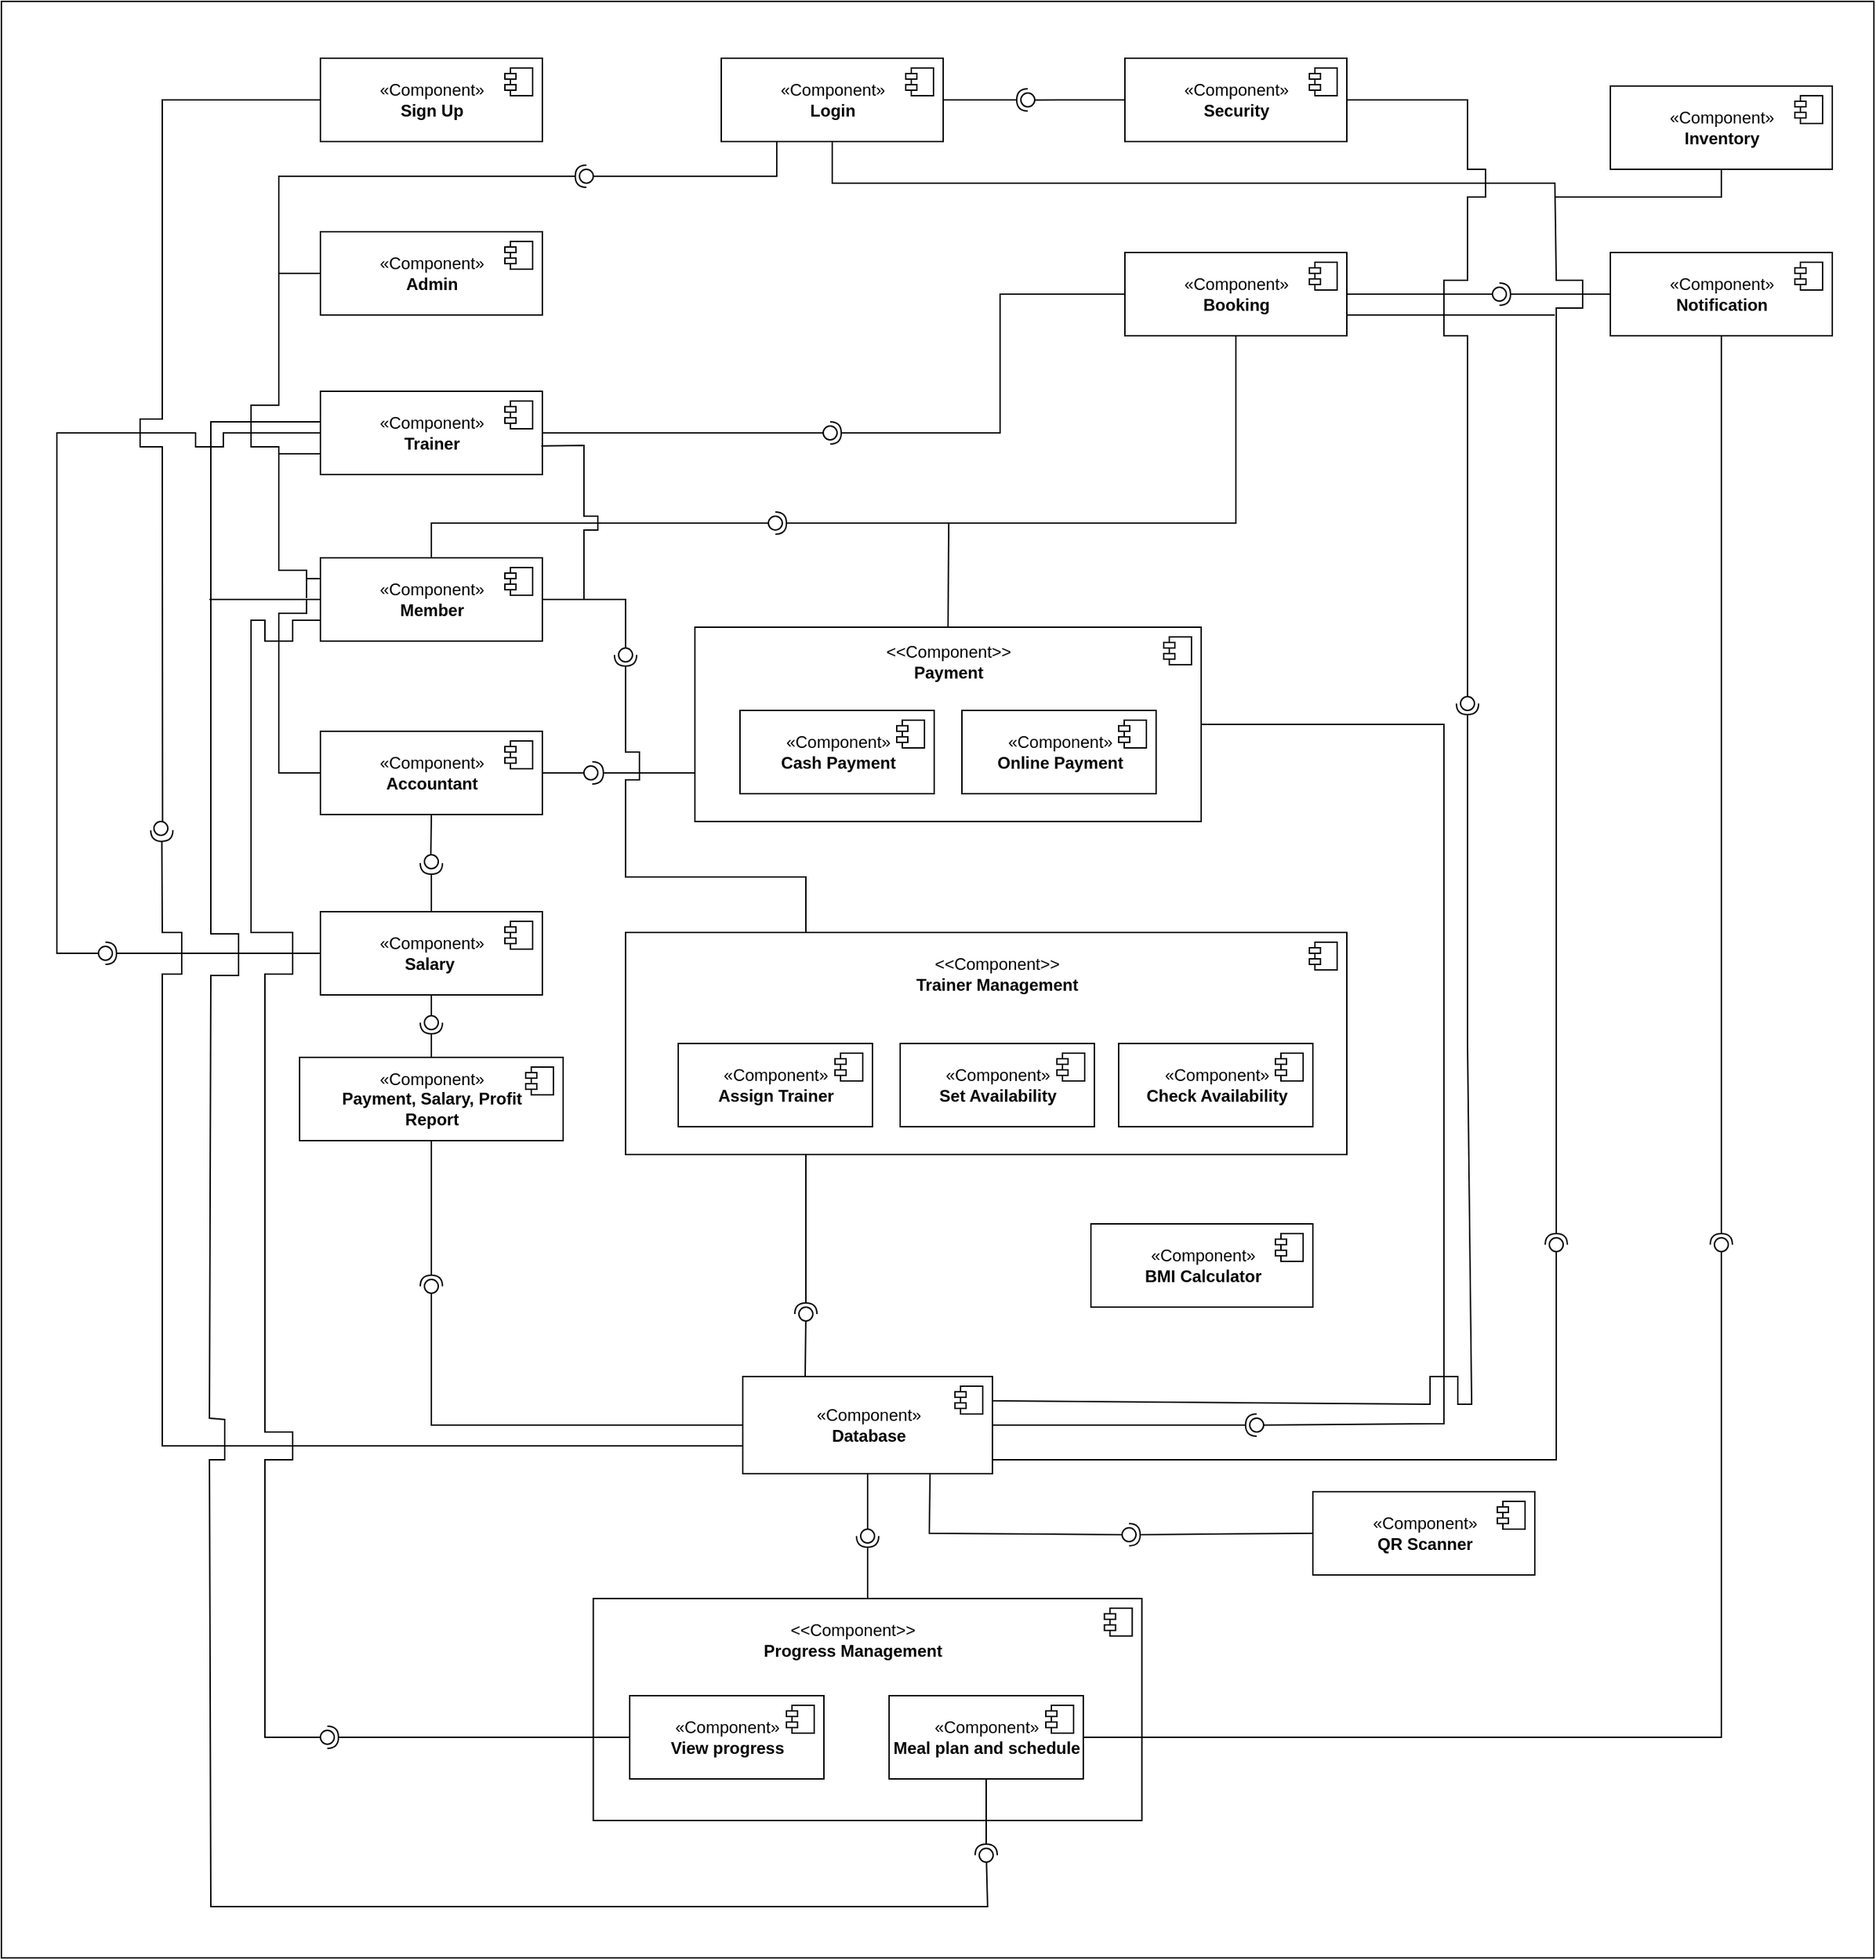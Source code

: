 <mxfile version="14.9.1" type="device"><diagram id="GRLsyMhac1MM3BVmUdgl" name="Page-5"><mxGraphModel dx="4066" dy="2424" grid="1" gridSize="10" guides="1" tooltips="1" connect="1" arrows="1" fold="1" page="1" pageScale="1" pageWidth="1100" pageHeight="850" background="#FFFFFF" math="0" shadow="0"><root><mxCell id="KUz-beREl1Uih2vsmtpz-0"/><mxCell id="KUz-beREl1Uih2vsmtpz-1" parent="KUz-beREl1Uih2vsmtpz-0"/><mxCell id="KUz-beREl1Uih2vsmtpz-2" value="«Component»&lt;br&gt;&lt;b&gt;Sign Up&lt;/b&gt;" style="html=1;dropTarget=0;" parent="KUz-beREl1Uih2vsmtpz-1" vertex="1"><mxGeometry x="-640" y="40" width="160" height="60" as="geometry"/></mxCell><mxCell id="KUz-beREl1Uih2vsmtpz-3" value="" style="shape=module;jettyWidth=8;jettyHeight=4;" parent="KUz-beREl1Uih2vsmtpz-2" vertex="1"><mxGeometry x="1" width="20" height="20" relative="1" as="geometry"><mxPoint x="-27" y="7" as="offset"/></mxGeometry></mxCell><mxCell id="KUz-beREl1Uih2vsmtpz-4" value="«Component»&lt;br&gt;&lt;b&gt;Login&lt;/b&gt;" style="html=1;dropTarget=0;" parent="KUz-beREl1Uih2vsmtpz-1" vertex="1"><mxGeometry x="-351" y="40" width="160" height="60" as="geometry"/></mxCell><mxCell id="KUz-beREl1Uih2vsmtpz-5" value="" style="shape=module;jettyWidth=8;jettyHeight=4;" parent="KUz-beREl1Uih2vsmtpz-4" vertex="1"><mxGeometry x="1" width="20" height="20" relative="1" as="geometry"><mxPoint x="-27" y="7" as="offset"/></mxGeometry></mxCell><mxCell id="KUz-beREl1Uih2vsmtpz-6" value="«Component»&lt;br&gt;&lt;b&gt;Admin&lt;/b&gt;" style="html=1;dropTarget=0;" parent="KUz-beREl1Uih2vsmtpz-1" vertex="1"><mxGeometry x="-640" y="165" width="160" height="60" as="geometry"/></mxCell><mxCell id="KUz-beREl1Uih2vsmtpz-7" value="" style="shape=module;jettyWidth=8;jettyHeight=4;" parent="KUz-beREl1Uih2vsmtpz-6" vertex="1"><mxGeometry x="1" width="20" height="20" relative="1" as="geometry"><mxPoint x="-27" y="7" as="offset"/></mxGeometry></mxCell><mxCell id="KUz-beREl1Uih2vsmtpz-8" value="«Component»&lt;br&gt;&lt;b&gt;Trainer&lt;/b&gt;" style="html=1;dropTarget=0;" parent="KUz-beREl1Uih2vsmtpz-1" vertex="1"><mxGeometry x="-640" y="280" width="160" height="60" as="geometry"/></mxCell><mxCell id="KUz-beREl1Uih2vsmtpz-9" value="" style="shape=module;jettyWidth=8;jettyHeight=4;" parent="KUz-beREl1Uih2vsmtpz-8" vertex="1"><mxGeometry x="1" width="20" height="20" relative="1" as="geometry"><mxPoint x="-27" y="7" as="offset"/></mxGeometry></mxCell><mxCell id="KUz-beREl1Uih2vsmtpz-10" value="«Component»&lt;br&gt;&lt;b&gt;Member&lt;/b&gt;" style="html=1;dropTarget=0;" parent="KUz-beREl1Uih2vsmtpz-1" vertex="1"><mxGeometry x="-640" y="400" width="160" height="60" as="geometry"/></mxCell><mxCell id="KUz-beREl1Uih2vsmtpz-11" value="" style="shape=module;jettyWidth=8;jettyHeight=4;" parent="KUz-beREl1Uih2vsmtpz-10" vertex="1"><mxGeometry x="1" width="20" height="20" relative="1" as="geometry"><mxPoint x="-27" y="7" as="offset"/></mxGeometry></mxCell><mxCell id="KUz-beREl1Uih2vsmtpz-12" value="«Component»&lt;br&gt;&lt;b&gt;Accountant&lt;/b&gt;" style="html=1;dropTarget=0;" parent="KUz-beREl1Uih2vsmtpz-1" vertex="1"><mxGeometry x="-640" y="525" width="160" height="60" as="geometry"/></mxCell><mxCell id="KUz-beREl1Uih2vsmtpz-13" value="" style="shape=module;jettyWidth=8;jettyHeight=4;" parent="KUz-beREl1Uih2vsmtpz-12" vertex="1"><mxGeometry x="1" width="20" height="20" relative="1" as="geometry"><mxPoint x="-27" y="7" as="offset"/></mxGeometry></mxCell><mxCell id="KUz-beREl1Uih2vsmtpz-14" value="«Component»&lt;br&gt;&lt;b&gt;Database&lt;/b&gt;" style="html=1;dropTarget=0;" parent="KUz-beREl1Uih2vsmtpz-1" vertex="1"><mxGeometry x="-335.5" y="990" width="180" height="70" as="geometry"/></mxCell><mxCell id="KUz-beREl1Uih2vsmtpz-15" value="" style="shape=module;jettyWidth=8;jettyHeight=4;" parent="KUz-beREl1Uih2vsmtpz-14" vertex="1"><mxGeometry x="1" width="20" height="20" relative="1" as="geometry"><mxPoint x="-27" y="7" as="offset"/></mxGeometry></mxCell><mxCell id="KUz-beREl1Uih2vsmtpz-16" value="" style="html=1;dropTarget=0;" parent="KUz-beREl1Uih2vsmtpz-1" vertex="1"><mxGeometry x="-370" y="450" width="365" height="140" as="geometry"/></mxCell><mxCell id="KUz-beREl1Uih2vsmtpz-17" value="" style="shape=module;jettyWidth=8;jettyHeight=4;" parent="KUz-beREl1Uih2vsmtpz-16" vertex="1"><mxGeometry x="1" width="20" height="20" relative="1" as="geometry"><mxPoint x="-27" y="7" as="offset"/></mxGeometry></mxCell><mxCell id="KUz-beREl1Uih2vsmtpz-19" value="«Component»&lt;br&gt;&lt;b&gt;Online Payment&lt;/b&gt;" style="html=1;dropTarget=0;" parent="KUz-beREl1Uih2vsmtpz-1" vertex="1"><mxGeometry x="-177.5" y="510" width="140" height="60" as="geometry"/></mxCell><mxCell id="KUz-beREl1Uih2vsmtpz-20" value="" style="shape=module;jettyWidth=8;jettyHeight=4;" parent="KUz-beREl1Uih2vsmtpz-19" vertex="1"><mxGeometry x="1" width="20" height="20" relative="1" as="geometry"><mxPoint x="-27" y="7" as="offset"/></mxGeometry></mxCell><mxCell id="KUz-beREl1Uih2vsmtpz-21" value="«Component»&lt;br&gt;&lt;b&gt;Cash Payment&lt;/b&gt;" style="html=1;dropTarget=0;" parent="KUz-beREl1Uih2vsmtpz-1" vertex="1"><mxGeometry x="-337.5" y="510" width="140" height="60" as="geometry"/></mxCell><mxCell id="KUz-beREl1Uih2vsmtpz-22" value="" style="shape=module;jettyWidth=8;jettyHeight=4;" parent="KUz-beREl1Uih2vsmtpz-21" vertex="1"><mxGeometry x="1" width="20" height="20" relative="1" as="geometry"><mxPoint x="-27" y="7" as="offset"/></mxGeometry></mxCell><mxCell id="KUz-beREl1Uih2vsmtpz-23" value="&amp;lt;&amp;lt;Component&amp;gt;&amp;gt;&lt;br&gt;&lt;b&gt;Payment&lt;/b&gt;" style="text;html=1;strokeColor=none;fillColor=none;align=center;verticalAlign=middle;whiteSpace=wrap;rounded=0;" parent="KUz-beREl1Uih2vsmtpz-1" vertex="1"><mxGeometry x="-207.5" y="465" width="40" height="20" as="geometry"/></mxCell><mxCell id="KUz-beREl1Uih2vsmtpz-24" value="«Component»&lt;br&gt;&lt;b&gt;Security&lt;/b&gt;" style="html=1;dropTarget=0;" parent="KUz-beREl1Uih2vsmtpz-1" vertex="1"><mxGeometry x="-60" y="40" width="160" height="60" as="geometry"/></mxCell><mxCell id="KUz-beREl1Uih2vsmtpz-25" value="" style="shape=module;jettyWidth=8;jettyHeight=4;" parent="KUz-beREl1Uih2vsmtpz-24" vertex="1"><mxGeometry x="1" width="20" height="20" relative="1" as="geometry"><mxPoint x="-27" y="7" as="offset"/></mxGeometry></mxCell><mxCell id="KUz-beREl1Uih2vsmtpz-26" value="«Component»&lt;br&gt;&lt;b&gt;Booking&lt;/b&gt;" style="html=1;dropTarget=0;" parent="KUz-beREl1Uih2vsmtpz-1" vertex="1"><mxGeometry x="-60" y="180" width="160" height="60" as="geometry"/></mxCell><mxCell id="KUz-beREl1Uih2vsmtpz-27" value="" style="shape=module;jettyWidth=8;jettyHeight=4;" parent="KUz-beREl1Uih2vsmtpz-26" vertex="1"><mxGeometry x="1" width="20" height="20" relative="1" as="geometry"><mxPoint x="-27" y="7" as="offset"/></mxGeometry></mxCell><mxCell id="KUz-beREl1Uih2vsmtpz-28" value="«Component»&lt;br&gt;&lt;b&gt;BMI Calculator&lt;/b&gt;" style="html=1;dropTarget=0;" parent="KUz-beREl1Uih2vsmtpz-1" vertex="1"><mxGeometry x="-84.5" y="880" width="160" height="60" as="geometry"/></mxCell><mxCell id="KUz-beREl1Uih2vsmtpz-29" value="" style="shape=module;jettyWidth=8;jettyHeight=4;" parent="KUz-beREl1Uih2vsmtpz-28" vertex="1"><mxGeometry x="1" width="20" height="20" relative="1" as="geometry"><mxPoint x="-27" y="7" as="offset"/></mxGeometry></mxCell><mxCell id="KUz-beREl1Uih2vsmtpz-30" value="«Component»&lt;br&gt;&lt;b&gt;Inventory&lt;/b&gt;" style="html=1;dropTarget=0;" parent="KUz-beREl1Uih2vsmtpz-1" vertex="1"><mxGeometry x="290" y="60" width="160" height="60" as="geometry"/></mxCell><mxCell id="KUz-beREl1Uih2vsmtpz-31" value="" style="shape=module;jettyWidth=8;jettyHeight=4;" parent="KUz-beREl1Uih2vsmtpz-30" vertex="1"><mxGeometry x="1" width="20" height="20" relative="1" as="geometry"><mxPoint x="-27" y="7" as="offset"/></mxGeometry></mxCell><mxCell id="KUz-beREl1Uih2vsmtpz-34" value="" style="html=1;dropTarget=0;" parent="KUz-beREl1Uih2vsmtpz-1" vertex="1"><mxGeometry x="-420" y="670" width="520" height="160" as="geometry"/></mxCell><mxCell id="KUz-beREl1Uih2vsmtpz-35" value="" style="shape=module;jettyWidth=8;jettyHeight=4;" parent="KUz-beREl1Uih2vsmtpz-34" vertex="1"><mxGeometry x="1" width="20" height="20" relative="1" as="geometry"><mxPoint x="-27" y="7" as="offset"/></mxGeometry></mxCell><mxCell id="KUz-beREl1Uih2vsmtpz-36" value="«Component»&lt;br&gt;&lt;b&gt;Set Availability&lt;/b&gt;" style="html=1;dropTarget=0;" parent="KUz-beREl1Uih2vsmtpz-1" vertex="1"><mxGeometry x="-222" y="750" width="140" height="60" as="geometry"/></mxCell><mxCell id="KUz-beREl1Uih2vsmtpz-37" value="" style="shape=module;jettyWidth=8;jettyHeight=4;" parent="KUz-beREl1Uih2vsmtpz-36" vertex="1"><mxGeometry x="1" width="20" height="20" relative="1" as="geometry"><mxPoint x="-27" y="7" as="offset"/></mxGeometry></mxCell><mxCell id="KUz-beREl1Uih2vsmtpz-38" value="«Component»&lt;br&gt;&lt;b&gt;Assign Trainer&lt;/b&gt;" style="html=1;dropTarget=0;" parent="KUz-beREl1Uih2vsmtpz-1" vertex="1"><mxGeometry x="-382" y="750" width="140" height="60" as="geometry"/></mxCell><mxCell id="KUz-beREl1Uih2vsmtpz-39" value="" style="shape=module;jettyWidth=8;jettyHeight=4;" parent="KUz-beREl1Uih2vsmtpz-38" vertex="1"><mxGeometry x="1" width="20" height="20" relative="1" as="geometry"><mxPoint x="-27" y="7" as="offset"/></mxGeometry></mxCell><mxCell id="KUz-beREl1Uih2vsmtpz-40" value="&amp;lt;&amp;lt;Component&amp;gt;&amp;gt;&lt;br&gt;&lt;b&gt;Trainer Management&lt;/b&gt;" style="text;html=1;strokeColor=none;fillColor=none;align=center;verticalAlign=middle;whiteSpace=wrap;rounded=0;" parent="KUz-beREl1Uih2vsmtpz-1" vertex="1"><mxGeometry x="-230.75" y="690" width="157.5" height="20" as="geometry"/></mxCell><mxCell id="KUz-beREl1Uih2vsmtpz-41" value="«Component»&lt;br&gt;&lt;b&gt;Check Availability&lt;/b&gt;" style="html=1;dropTarget=0;" parent="KUz-beREl1Uih2vsmtpz-1" vertex="1"><mxGeometry x="-64.5" y="750" width="140" height="60" as="geometry"/></mxCell><mxCell id="KUz-beREl1Uih2vsmtpz-42" value="" style="shape=module;jettyWidth=8;jettyHeight=4;" parent="KUz-beREl1Uih2vsmtpz-41" vertex="1"><mxGeometry x="1" width="20" height="20" relative="1" as="geometry"><mxPoint x="-27" y="7" as="offset"/></mxGeometry></mxCell><mxCell id="KUz-beREl1Uih2vsmtpz-43" value="«Component»&lt;br&gt;&lt;b&gt;Salary&amp;nbsp;&lt;/b&gt;" style="html=1;dropTarget=0;" parent="KUz-beREl1Uih2vsmtpz-1" vertex="1"><mxGeometry x="-640" y="655" width="160" height="60" as="geometry"/></mxCell><mxCell id="KUz-beREl1Uih2vsmtpz-44" value="" style="shape=module;jettyWidth=8;jettyHeight=4;" parent="KUz-beREl1Uih2vsmtpz-43" vertex="1"><mxGeometry x="1" width="20" height="20" relative="1" as="geometry"><mxPoint x="-27" y="7" as="offset"/></mxGeometry></mxCell><mxCell id="KUz-beREl1Uih2vsmtpz-45" value="«Component»&lt;br&gt;&lt;b&gt;Payment, Salary, Profit&lt;br&gt;Report&lt;/b&gt;" style="html=1;dropTarget=0;" parent="KUz-beREl1Uih2vsmtpz-1" vertex="1"><mxGeometry x="-655" y="760" width="190" height="60" as="geometry"/></mxCell><mxCell id="KUz-beREl1Uih2vsmtpz-46" value="" style="shape=module;jettyWidth=8;jettyHeight=4;" parent="KUz-beREl1Uih2vsmtpz-45" vertex="1"><mxGeometry x="1" width="20" height="20" relative="1" as="geometry"><mxPoint x="-27" y="7" as="offset"/></mxGeometry></mxCell><mxCell id="KUz-beREl1Uih2vsmtpz-47" value="«Component»&lt;br&gt;&lt;b&gt;Notification&lt;/b&gt;" style="html=1;dropTarget=0;" parent="KUz-beREl1Uih2vsmtpz-1" vertex="1"><mxGeometry x="290" y="180" width="160" height="60" as="geometry"/></mxCell><mxCell id="KUz-beREl1Uih2vsmtpz-48" value="" style="shape=module;jettyWidth=8;jettyHeight=4;" parent="KUz-beREl1Uih2vsmtpz-47" vertex="1"><mxGeometry x="1" width="20" height="20" relative="1" as="geometry"><mxPoint x="-27" y="7" as="offset"/></mxGeometry></mxCell><mxCell id="KUz-beREl1Uih2vsmtpz-49" value="" style="html=1;dropTarget=0;" parent="KUz-beREl1Uih2vsmtpz-1" vertex="1"><mxGeometry x="-443.25" y="1150" width="395.5" height="160" as="geometry"/></mxCell><mxCell id="KUz-beREl1Uih2vsmtpz-50" value="" style="shape=module;jettyWidth=8;jettyHeight=4;" parent="KUz-beREl1Uih2vsmtpz-49" vertex="1"><mxGeometry x="1" width="20" height="20" relative="1" as="geometry"><mxPoint x="-27" y="7" as="offset"/></mxGeometry></mxCell><mxCell id="KUz-beREl1Uih2vsmtpz-52" value="" style="rounded=0;orthogonalLoop=1;jettySize=auto;html=1;endArrow=none;endFill=0;exitX=0;exitY=0.5;exitDx=0;exitDy=0;" parent="KUz-beREl1Uih2vsmtpz-1" source="KUz-beREl1Uih2vsmtpz-24" target="KUz-beREl1Uih2vsmtpz-54" edge="1"><mxGeometry relative="1" as="geometry"><mxPoint x="-290" y="155" as="sourcePoint"/></mxGeometry></mxCell><mxCell id="KUz-beREl1Uih2vsmtpz-53" value="" style="rounded=0;orthogonalLoop=1;jettySize=auto;html=1;endArrow=halfCircle;endFill=0;endSize=6;strokeWidth=1;exitX=1;exitY=0.5;exitDx=0;exitDy=0;" parent="KUz-beREl1Uih2vsmtpz-1" source="KUz-beREl1Uih2vsmtpz-4" edge="1"><mxGeometry relative="1" as="geometry"><mxPoint x="-250" y="155" as="sourcePoint"/><mxPoint x="-130" y="70" as="targetPoint"/></mxGeometry></mxCell><mxCell id="KUz-beREl1Uih2vsmtpz-54" value="" style="ellipse;whiteSpace=wrap;html=1;fontFamily=Helvetica;fontSize=12;fontColor=#000000;align=center;strokeColor=#000000;fillColor=#ffffff;points=[];aspect=fixed;resizable=0;" parent="KUz-beREl1Uih2vsmtpz-1" vertex="1"><mxGeometry x="-135" y="65" width="10" height="10" as="geometry"/></mxCell><mxCell id="KUz-beREl1Uih2vsmtpz-55" value="" style="rounded=0;orthogonalLoop=1;jettySize=auto;html=1;endArrow=none;endFill=0;exitX=0;exitY=0.5;exitDx=0;exitDy=0;entryX=0.62;entryY=0.62;entryDx=0;entryDy=0;entryPerimeter=0;" parent="KUz-beREl1Uih2vsmtpz-1" source="KUz-beREl1Uih2vsmtpz-2" target="KUz-beREl1Uih2vsmtpz-57" edge="1"><mxGeometry relative="1" as="geometry"><mxPoint x="-660" y="125" as="sourcePoint"/><Array as="points"><mxPoint x="-754" y="70"/><mxPoint x="-754" y="300"/><mxPoint x="-770" y="300"/><mxPoint x="-770" y="320"/><mxPoint x="-754" y="320"/></Array></mxGeometry></mxCell><mxCell id="KUz-beREl1Uih2vsmtpz-56" value="" style="rounded=0;orthogonalLoop=1;jettySize=auto;html=1;endArrow=halfCircle;endFill=0;endSize=6;strokeWidth=1;entryX=0.267;entryY=0.933;entryDx=0;entryDy=0;entryPerimeter=0;exitX=-0.003;exitY=0.714;exitDx=0;exitDy=0;exitPerimeter=0;" parent="KUz-beREl1Uih2vsmtpz-1" source="KUz-beREl1Uih2vsmtpz-14" edge="1"><mxGeometry relative="1" as="geometry"><mxPoint x="-337" y="1040" as="sourcePoint"/><mxPoint x="-754.33" y="596.33" as="targetPoint"/><Array as="points"><mxPoint x="-754" y="1040"/><mxPoint x="-754" y="700"/><mxPoint x="-740" y="700"/><mxPoint x="-740" y="670"/><mxPoint x="-754" y="670"/></Array></mxGeometry></mxCell><mxCell id="KUz-beREl1Uih2vsmtpz-57" value="" style="ellipse;whiteSpace=wrap;html=1;fontFamily=Helvetica;fontSize=12;fontColor=#000000;align=center;strokeColor=#000000;fillColor=#ffffff;points=[];aspect=fixed;resizable=0;" parent="KUz-beREl1Uih2vsmtpz-1" vertex="1"><mxGeometry x="-760" y="590" width="10" height="10" as="geometry"/></mxCell><mxCell id="KUz-beREl1Uih2vsmtpz-63" value="" style="rounded=0;orthogonalLoop=1;jettySize=auto;html=1;endArrow=none;endFill=0;exitX=0.25;exitY=0;exitDx=0;exitDy=0;" parent="KUz-beREl1Uih2vsmtpz-1" source="KUz-beREl1Uih2vsmtpz-14" target="KUz-beREl1Uih2vsmtpz-65" edge="1"><mxGeometry relative="1" as="geometry"><mxPoint x="-285" y="955" as="sourcePoint"/></mxGeometry></mxCell><mxCell id="KUz-beREl1Uih2vsmtpz-64" value="" style="rounded=0;orthogonalLoop=1;jettySize=auto;html=1;endArrow=halfCircle;endFill=0;entryX=0.5;entryY=0.5;entryDx=0;entryDy=0;endSize=6;strokeWidth=1;exitX=0.25;exitY=1;exitDx=0;exitDy=0;" parent="KUz-beREl1Uih2vsmtpz-1" source="KUz-beREl1Uih2vsmtpz-34" target="KUz-beREl1Uih2vsmtpz-65" edge="1"><mxGeometry relative="1" as="geometry"><mxPoint x="-245" y="955" as="sourcePoint"/></mxGeometry></mxCell><mxCell id="KUz-beREl1Uih2vsmtpz-65" value="" style="ellipse;whiteSpace=wrap;html=1;fontFamily=Helvetica;fontSize=12;fontColor=#000000;align=center;strokeColor=#000000;fillColor=#ffffff;points=[];aspect=fixed;resizable=0;" parent="KUz-beREl1Uih2vsmtpz-1" vertex="1"><mxGeometry x="-295" y="940" width="10" height="10" as="geometry"/></mxCell><mxCell id="KUz-beREl1Uih2vsmtpz-69" value="" style="rounded=0;orthogonalLoop=1;jettySize=auto;html=1;endArrow=none;endFill=0;exitX=1;exitY=0.5;exitDx=0;exitDy=0;" parent="KUz-beREl1Uih2vsmtpz-1" source="KUz-beREl1Uih2vsmtpz-8" target="KUz-beREl1Uih2vsmtpz-71" edge="1"><mxGeometry relative="1" as="geometry"><mxPoint x="-317" y="285" as="sourcePoint"/></mxGeometry></mxCell><mxCell id="KUz-beREl1Uih2vsmtpz-70" value="" style="rounded=0;orthogonalLoop=1;jettySize=auto;html=1;endArrow=halfCircle;endFill=0;entryX=0.5;entryY=0.5;entryDx=0;entryDy=0;endSize=6;strokeWidth=1;exitX=0;exitY=0.5;exitDx=0;exitDy=0;" parent="KUz-beREl1Uih2vsmtpz-1" source="KUz-beREl1Uih2vsmtpz-26" target="KUz-beREl1Uih2vsmtpz-71" edge="1"><mxGeometry relative="1" as="geometry"><mxPoint x="-277" y="285" as="sourcePoint"/><Array as="points"><mxPoint x="-150" y="210"/><mxPoint x="-150" y="310"/></Array></mxGeometry></mxCell><mxCell id="KUz-beREl1Uih2vsmtpz-71" value="" style="ellipse;whiteSpace=wrap;html=1;fontFamily=Helvetica;fontSize=12;fontColor=#000000;align=center;strokeColor=#000000;fillColor=#ffffff;points=[];aspect=fixed;resizable=0;" parent="KUz-beREl1Uih2vsmtpz-1" vertex="1"><mxGeometry x="-277.5" y="305" width="10" height="10" as="geometry"/></mxCell><mxCell id="KUz-beREl1Uih2vsmtpz-72" value="" style="rounded=0;orthogonalLoop=1;jettySize=auto;html=1;endArrow=none;endFill=0;exitX=0.5;exitY=0;exitDx=0;exitDy=0;" parent="KUz-beREl1Uih2vsmtpz-1" source="KUz-beREl1Uih2vsmtpz-10" target="KUz-beREl1Uih2vsmtpz-74" edge="1"><mxGeometry relative="1" as="geometry"><mxPoint x="-307" y="365" as="sourcePoint"/><Array as="points"><mxPoint x="-560" y="375"/></Array></mxGeometry></mxCell><mxCell id="KUz-beREl1Uih2vsmtpz-73" value="" style="rounded=0;orthogonalLoop=1;jettySize=auto;html=1;endArrow=halfCircle;endFill=0;entryX=0.5;entryY=0.5;entryDx=0;entryDy=0;endSize=6;strokeWidth=1;exitX=0.5;exitY=1;exitDx=0;exitDy=0;" parent="KUz-beREl1Uih2vsmtpz-1" source="KUz-beREl1Uih2vsmtpz-26" target="KUz-beREl1Uih2vsmtpz-74" edge="1"><mxGeometry relative="1" as="geometry"><mxPoint x="-267" y="365" as="sourcePoint"/><Array as="points"><mxPoint x="20" y="270"/><mxPoint x="20" y="375"/></Array></mxGeometry></mxCell><mxCell id="KUz-beREl1Uih2vsmtpz-74" value="" style="ellipse;whiteSpace=wrap;html=1;fontFamily=Helvetica;fontSize=12;fontColor=#000000;align=center;strokeColor=#000000;fillColor=#ffffff;points=[];aspect=fixed;resizable=0;" parent="KUz-beREl1Uih2vsmtpz-1" vertex="1"><mxGeometry x="-317" y="370" width="10" height="10" as="geometry"/></mxCell><mxCell id="KUz-beREl1Uih2vsmtpz-75" value="" style="rounded=0;orthogonalLoop=1;jettySize=auto;html=1;endArrow=none;endFill=0;exitX=1;exitY=0.5;exitDx=0;exitDy=0;" parent="KUz-beREl1Uih2vsmtpz-1" source="KUz-beREl1Uih2vsmtpz-26" target="KUz-beREl1Uih2vsmtpz-77" edge="1"><mxGeometry relative="1" as="geometry"><mxPoint x="190" y="210" as="sourcePoint"/></mxGeometry></mxCell><mxCell id="KUz-beREl1Uih2vsmtpz-76" value="" style="rounded=0;orthogonalLoop=1;jettySize=auto;html=1;endArrow=halfCircle;endFill=0;entryX=0.5;entryY=0.5;entryDx=0;entryDy=0;endSize=6;strokeWidth=1;exitX=0;exitY=0.5;exitDx=0;exitDy=0;" parent="KUz-beREl1Uih2vsmtpz-1" source="KUz-beREl1Uih2vsmtpz-47" target="KUz-beREl1Uih2vsmtpz-77" edge="1"><mxGeometry relative="1" as="geometry"><mxPoint x="230" y="210" as="sourcePoint"/></mxGeometry></mxCell><mxCell id="KUz-beREl1Uih2vsmtpz-77" value="" style="ellipse;whiteSpace=wrap;html=1;fontFamily=Helvetica;fontSize=12;fontColor=#000000;align=center;strokeColor=#000000;fillColor=#ffffff;points=[];aspect=fixed;resizable=0;" parent="KUz-beREl1Uih2vsmtpz-1" vertex="1"><mxGeometry x="205" y="205" width="10" height="10" as="geometry"/></mxCell><mxCell id="z6zVtPo82N4SfBNvhHVu-0" value="" style="rounded=0;orthogonalLoop=1;jettySize=auto;html=1;endArrow=none;endFill=0;exitX=1;exitY=0.5;exitDx=0;exitDy=0;" parent="KUz-beREl1Uih2vsmtpz-1" source="KUz-beREl1Uih2vsmtpz-12" target="z6zVtPo82N4SfBNvhHVu-2" edge="1"><mxGeometry relative="1" as="geometry"><mxPoint x="-280" y="625" as="sourcePoint"/><mxPoint x="-460" y="550" as="targetPoint"/></mxGeometry></mxCell><mxCell id="z6zVtPo82N4SfBNvhHVu-1" value="" style="rounded=0;orthogonalLoop=1;jettySize=auto;html=1;endArrow=halfCircle;endFill=0;endSize=6;strokeWidth=1;exitX=0;exitY=0.75;exitDx=0;exitDy=0;" parent="KUz-beREl1Uih2vsmtpz-1" source="KUz-beREl1Uih2vsmtpz-16" edge="1"><mxGeometry relative="1" as="geometry"><mxPoint x="-240" y="625" as="sourcePoint"/><mxPoint x="-444" y="555" as="targetPoint"/></mxGeometry></mxCell><mxCell id="z6zVtPo82N4SfBNvhHVu-2" value="" style="ellipse;whiteSpace=wrap;html=1;fontFamily=Helvetica;fontSize=12;fontColor=#000000;align=center;strokeColor=#000000;fillColor=#ffffff;points=[];aspect=fixed;resizable=0;" parent="KUz-beREl1Uih2vsmtpz-1" vertex="1"><mxGeometry x="-450" y="550" width="10" height="10" as="geometry"/></mxCell><mxCell id="z6zVtPo82N4SfBNvhHVu-3" value="" style="rounded=0;orthogonalLoop=1;jettySize=auto;html=1;endArrow=none;endFill=0;exitX=0.5;exitY=1;exitDx=0;exitDy=0;" parent="KUz-beREl1Uih2vsmtpz-1" source="KUz-beREl1Uih2vsmtpz-43" edge="1"><mxGeometry relative="1" as="geometry"><mxPoint x="-280" y="725" as="sourcePoint"/><mxPoint x="-560" y="730" as="targetPoint"/></mxGeometry></mxCell><mxCell id="z6zVtPo82N4SfBNvhHVu-4" value="" style="rounded=0;orthogonalLoop=1;jettySize=auto;html=1;endArrow=halfCircle;endFill=0;entryX=0.5;entryY=0.5;entryDx=0;entryDy=0;endSize=6;strokeWidth=1;exitX=0.5;exitY=0;exitDx=0;exitDy=0;" parent="KUz-beREl1Uih2vsmtpz-1" source="KUz-beREl1Uih2vsmtpz-45" target="z6zVtPo82N4SfBNvhHVu-5" edge="1"><mxGeometry relative="1" as="geometry"><mxPoint x="-240" y="725" as="sourcePoint"/></mxGeometry></mxCell><mxCell id="z6zVtPo82N4SfBNvhHVu-5" value="" style="ellipse;whiteSpace=wrap;html=1;fontFamily=Helvetica;fontSize=12;fontColor=#000000;align=center;strokeColor=#000000;fillColor=#ffffff;points=[];aspect=fixed;resizable=0;" parent="KUz-beREl1Uih2vsmtpz-1" vertex="1"><mxGeometry x="-565" y="730" width="10" height="10" as="geometry"/></mxCell><mxCell id="z6zVtPo82N4SfBNvhHVu-6" value="" style="rounded=0;orthogonalLoop=1;jettySize=auto;html=1;endArrow=none;endFill=0;exitX=0.5;exitY=1;exitDx=0;exitDy=0;entryX=0.46;entryY=0.14;entryDx=0;entryDy=0;entryPerimeter=0;" parent="KUz-beREl1Uih2vsmtpz-1" source="KUz-beREl1Uih2vsmtpz-12" target="z6zVtPo82N4SfBNvhHVu-8" edge="1"><mxGeometry relative="1" as="geometry"><mxPoint x="-280" y="625" as="sourcePoint"/><mxPoint x="-560" y="620" as="targetPoint"/></mxGeometry></mxCell><mxCell id="z6zVtPo82N4SfBNvhHVu-7" value="" style="rounded=0;orthogonalLoop=1;jettySize=auto;html=1;endArrow=halfCircle;endFill=0;endSize=6;strokeWidth=1;exitX=0.5;exitY=0;exitDx=0;exitDy=0;" parent="KUz-beREl1Uih2vsmtpz-1" source="KUz-beREl1Uih2vsmtpz-43" edge="1"><mxGeometry relative="1" as="geometry"><mxPoint x="-510" y="620" as="sourcePoint"/><mxPoint x="-560" y="620" as="targetPoint"/></mxGeometry></mxCell><mxCell id="z6zVtPo82N4SfBNvhHVu-8" value="" style="ellipse;whiteSpace=wrap;html=1;fontFamily=Helvetica;fontSize=12;fontColor=#000000;align=center;strokeColor=#000000;fillColor=#ffffff;points=[];aspect=fixed;resizable=0;" parent="KUz-beREl1Uih2vsmtpz-1" vertex="1"><mxGeometry x="-565" y="614" width="10" height="10" as="geometry"/></mxCell><mxCell id="rdG7AmRiYX-s2FZ0w-6K-0" value="" style="rounded=0;orthogonalLoop=1;jettySize=auto;html=1;endArrow=none;endFill=0;" parent="KUz-beREl1Uih2vsmtpz-1" target="rdG7AmRiYX-s2FZ0w-6K-2" edge="1"><mxGeometry relative="1" as="geometry"><mxPoint x="-155" y="1050" as="sourcePoint"/><Array as="points"><mxPoint x="251" y="1050"/></Array></mxGeometry></mxCell><mxCell id="rdG7AmRiYX-s2FZ0w-6K-1" value="" style="rounded=0;orthogonalLoop=1;jettySize=auto;html=1;endArrow=halfCircle;endFill=0;entryX=0.5;entryY=0.5;entryDx=0;entryDy=0;endSize=6;strokeWidth=1;exitX=0.5;exitY=1;exitDx=0;exitDy=0;" parent="KUz-beREl1Uih2vsmtpz-1" source="KUz-beREl1Uih2vsmtpz-4" target="rdG7AmRiYX-s2FZ0w-6K-2" edge="1"><mxGeometry relative="1" as="geometry"><mxPoint x="240" y="70" as="sourcePoint"/><Array as="points"><mxPoint x="-271" y="130"/><mxPoint x="250" y="130"/><mxPoint x="251" y="200"/><mxPoint x="270" y="200"/><mxPoint x="270" y="220"/><mxPoint x="251" y="220"/></Array></mxGeometry></mxCell><mxCell id="rdG7AmRiYX-s2FZ0w-6K-2" value="" style="ellipse;whiteSpace=wrap;html=1;fontFamily=Helvetica;fontSize=12;fontColor=#000000;align=center;strokeColor=#000000;fillColor=#ffffff;points=[];aspect=fixed;resizable=0;" parent="KUz-beREl1Uih2vsmtpz-1" vertex="1"><mxGeometry x="246" y="890" width="10" height="10" as="geometry"/></mxCell><mxCell id="rdG7AmRiYX-s2FZ0w-6K-6" value="" style="endArrow=none;html=1;rounded=0;" parent="KUz-beREl1Uih2vsmtpz-1" edge="1"><mxGeometry width="50" height="50" relative="1" as="geometry"><mxPoint x="-690" y="310" as="sourcePoint"/><mxPoint x="-670" y="180" as="targetPoint"/><Array as="points"><mxPoint x="-690" y="290"/><mxPoint x="-670" y="290"/></Array></mxGeometry></mxCell><mxCell id="rdG7AmRiYX-s2FZ0w-6K-7" value="" style="endArrow=none;html=1;rounded=0;" parent="KUz-beREl1Uih2vsmtpz-1" edge="1"><mxGeometry width="50" height="50" relative="1" as="geometry"><mxPoint x="-650" y="429" as="sourcePoint"/><mxPoint x="-690" y="299" as="targetPoint"/><Array as="points"><mxPoint x="-650" y="409"/><mxPoint x="-670" y="409"/><mxPoint x="-670" y="320"/><mxPoint x="-690" y="320"/></Array></mxGeometry></mxCell><mxCell id="rdG7AmRiYX-s2FZ0w-6K-8" value="" style="endArrow=none;html=1;exitX=0;exitY=0.5;exitDx=0;exitDy=0;rounded=0;" parent="KUz-beREl1Uih2vsmtpz-1" source="KUz-beREl1Uih2vsmtpz-12" edge="1"><mxGeometry width="50" height="50" relative="1" as="geometry"><mxPoint x="-430" y="440" as="sourcePoint"/><mxPoint x="-650" y="430" as="targetPoint"/><Array as="points"><mxPoint x="-670" y="555"/><mxPoint x="-670" y="440"/><mxPoint x="-650" y="440"/></Array></mxGeometry></mxCell><mxCell id="rdG7AmRiYX-s2FZ0w-6K-9" value="" style="rounded=0;orthogonalLoop=1;jettySize=auto;html=1;endArrow=none;endFill=0;exitX=0.5;exitY=1;exitDx=0;exitDy=0;" parent="KUz-beREl1Uih2vsmtpz-1" source="KUz-beREl1Uih2vsmtpz-14" target="rdG7AmRiYX-s2FZ0w-6K-11" edge="1"><mxGeometry relative="1" as="geometry"><mxPoint x="-290" y="1125" as="sourcePoint"/></mxGeometry></mxCell><mxCell id="rdG7AmRiYX-s2FZ0w-6K-10" value="" style="rounded=0;orthogonalLoop=1;jettySize=auto;html=1;endArrow=halfCircle;endFill=0;entryX=0.5;entryY=0.5;entryDx=0;entryDy=0;endSize=6;strokeWidth=1;exitX=0.5;exitY=0;exitDx=0;exitDy=0;" parent="KUz-beREl1Uih2vsmtpz-1" source="KUz-beREl1Uih2vsmtpz-49" target="rdG7AmRiYX-s2FZ0w-6K-11" edge="1"><mxGeometry relative="1" as="geometry"><mxPoint x="-250" y="1125" as="sourcePoint"/></mxGeometry></mxCell><mxCell id="rdG7AmRiYX-s2FZ0w-6K-11" value="" style="ellipse;whiteSpace=wrap;html=1;fontFamily=Helvetica;fontSize=12;fontColor=#000000;align=center;strokeColor=#000000;fillColor=#ffffff;points=[];aspect=fixed;resizable=0;" parent="KUz-beREl1Uih2vsmtpz-1" vertex="1"><mxGeometry x="-250.5" y="1100" width="10" height="10" as="geometry"/></mxCell><mxCell id="rdG7AmRiYX-s2FZ0w-6K-16" value="«Component»&lt;br&gt;&lt;b&gt;View progress&lt;/b&gt;" style="html=1;dropTarget=0;" parent="KUz-beREl1Uih2vsmtpz-1" vertex="1"><mxGeometry x="-417" y="1220" width="140" height="60" as="geometry"/></mxCell><mxCell id="rdG7AmRiYX-s2FZ0w-6K-17" value="" style="shape=module;jettyWidth=8;jettyHeight=4;" parent="rdG7AmRiYX-s2FZ0w-6K-16" vertex="1"><mxGeometry x="1" width="20" height="20" relative="1" as="geometry"><mxPoint x="-27" y="7" as="offset"/></mxGeometry></mxCell><mxCell id="rdG7AmRiYX-s2FZ0w-6K-18" value="«Component»&lt;br&gt;&lt;b&gt;Meal plan and schedule&lt;/b&gt;" style="html=1;dropTarget=0;" parent="KUz-beREl1Uih2vsmtpz-1" vertex="1"><mxGeometry x="-230" y="1220" width="140" height="60" as="geometry"/></mxCell><mxCell id="rdG7AmRiYX-s2FZ0w-6K-19" value="" style="shape=module;jettyWidth=8;jettyHeight=4;" parent="rdG7AmRiYX-s2FZ0w-6K-18" vertex="1"><mxGeometry x="1" width="20" height="20" relative="1" as="geometry"><mxPoint x="-27" y="7" as="offset"/></mxGeometry></mxCell><mxCell id="rdG7AmRiYX-s2FZ0w-6K-20" value="&amp;lt;&amp;lt;Component&amp;gt;&amp;gt;&lt;br&gt;&lt;b&gt;Progress Management&lt;/b&gt;" style="text;html=1;strokeColor=none;fillColor=none;align=center;verticalAlign=middle;whiteSpace=wrap;rounded=0;" parent="KUz-beREl1Uih2vsmtpz-1" vertex="1"><mxGeometry x="-335" y="1170" width="157.5" height="20" as="geometry"/></mxCell><mxCell id="rdG7AmRiYX-s2FZ0w-6K-27" value="" style="rounded=0;orthogonalLoop=1;jettySize=auto;html=1;endArrow=none;endFill=0;exitX=0;exitY=0.75;exitDx=0;exitDy=0;" parent="KUz-beREl1Uih2vsmtpz-1" source="KUz-beREl1Uih2vsmtpz-10" target="rdG7AmRiYX-s2FZ0w-6K-29" edge="1"><mxGeometry relative="1" as="geometry"><mxPoint x="-720" y="1080" as="sourcePoint"/><Array as="points"><mxPoint x="-660" y="445"/><mxPoint x="-660" y="460"/><mxPoint x="-670" y="460"/><mxPoint x="-680" y="460"/><mxPoint x="-680" y="445"/><mxPoint x="-690" y="445"/><mxPoint x="-690" y="670"/><mxPoint x="-660" y="670"/><mxPoint x="-660" y="700"/><mxPoint x="-680" y="700"/><mxPoint x="-680" y="1030"/><mxPoint x="-660" y="1030"/><mxPoint x="-660" y="1050"/><mxPoint x="-680" y="1050"/><mxPoint x="-680" y="1250"/></Array></mxGeometry></mxCell><mxCell id="rdG7AmRiYX-s2FZ0w-6K-28" value="" style="rounded=0;orthogonalLoop=1;jettySize=auto;html=1;endArrow=halfCircle;endFill=0;entryX=0.5;entryY=0.5;entryDx=0;entryDy=0;endSize=6;strokeWidth=1;exitX=0;exitY=0.5;exitDx=0;exitDy=0;" parent="KUz-beREl1Uih2vsmtpz-1" source="rdG7AmRiYX-s2FZ0w-6K-16" target="rdG7AmRiYX-s2FZ0w-6K-29" edge="1"><mxGeometry relative="1" as="geometry"><mxPoint x="-150" y="1235" as="sourcePoint"/></mxGeometry></mxCell><mxCell id="rdG7AmRiYX-s2FZ0w-6K-29" value="" style="ellipse;whiteSpace=wrap;html=1;fontFamily=Helvetica;fontSize=12;fontColor=#000000;align=center;strokeColor=#000000;fillColor=#ffffff;points=[];aspect=fixed;resizable=0;" parent="KUz-beREl1Uih2vsmtpz-1" vertex="1"><mxGeometry x="-640" y="1245" width="10" height="10" as="geometry"/></mxCell><mxCell id="rdG7AmRiYX-s2FZ0w-6K-30" value="" style="rounded=0;orthogonalLoop=1;jettySize=auto;html=1;endArrow=none;endFill=0;exitX=0;exitY=0.5;exitDx=0;exitDy=0;" parent="KUz-beREl1Uih2vsmtpz-1" edge="1"><mxGeometry relative="1" as="geometry"><mxPoint x="-640" y="302" as="sourcePoint"/><Array as="points"><mxPoint x="-719" y="302"/><mxPoint x="-719" y="671"/><mxPoint x="-699" y="671"/><mxPoint x="-699" y="701"/><mxPoint x="-719" y="701"/><mxPoint x="-720" y="1020"/><mxPoint x="-709" y="1021"/><mxPoint x="-709" y="1050"/><mxPoint x="-720" y="1050"/><mxPoint x="-719" y="1372"/><mxPoint x="-159" y="1372"/></Array><mxPoint x="-160" y="1332" as="targetPoint"/></mxGeometry></mxCell><mxCell id="rdG7AmRiYX-s2FZ0w-6K-31" value="" style="rounded=0;orthogonalLoop=1;jettySize=auto;html=1;endArrow=halfCircle;endFill=0;entryX=0.5;entryY=0.5;entryDx=0;entryDy=0;endSize=6;strokeWidth=1;exitX=0.5;exitY=1;exitDx=0;exitDy=0;" parent="KUz-beREl1Uih2vsmtpz-1" source="rdG7AmRiYX-s2FZ0w-6K-18" target="rdG7AmRiYX-s2FZ0w-6K-32" edge="1"><mxGeometry relative="1" as="geometry"><mxPoint x="-50" y="1520" as="sourcePoint"/></mxGeometry></mxCell><mxCell id="rdG7AmRiYX-s2FZ0w-6K-32" value="" style="ellipse;whiteSpace=wrap;html=1;fontFamily=Helvetica;fontSize=12;fontColor=#000000;align=center;strokeColor=#000000;fillColor=#ffffff;points=[];aspect=fixed;resizable=0;" parent="KUz-beREl1Uih2vsmtpz-1" vertex="1"><mxGeometry x="-165" y="1330" width="10" height="10" as="geometry"/></mxCell><mxCell id="rdG7AmRiYX-s2FZ0w-6K-33" value="" style="endArrow=none;html=1;entryX=0;entryY=0.5;entryDx=0;entryDy=0;" parent="KUz-beREl1Uih2vsmtpz-1" target="KUz-beREl1Uih2vsmtpz-10" edge="1"><mxGeometry width="50" height="50" relative="1" as="geometry"><mxPoint x="-720" y="430" as="sourcePoint"/><mxPoint x="-170" y="550" as="targetPoint"/><Array as="points"><mxPoint x="-660" y="430"/></Array></mxGeometry></mxCell><mxCell id="rdG7AmRiYX-s2FZ0w-6K-34" value="" style="rounded=0;orthogonalLoop=1;jettySize=auto;html=1;endArrow=none;endFill=0;exitX=1;exitY=0.5;exitDx=0;exitDy=0;" parent="KUz-beREl1Uih2vsmtpz-1" source="rdG7AmRiYX-s2FZ0w-6K-18" target="rdG7AmRiYX-s2FZ0w-6K-36" edge="1"><mxGeometry relative="1" as="geometry"><mxPoint x="-220" y="1255" as="sourcePoint"/><Array as="points"><mxPoint x="370" y="1250"/></Array></mxGeometry></mxCell><mxCell id="rdG7AmRiYX-s2FZ0w-6K-35" value="" style="rounded=0;orthogonalLoop=1;jettySize=auto;html=1;endArrow=halfCircle;endFill=0;entryX=0.5;entryY=0.5;entryDx=0;entryDy=0;endSize=6;strokeWidth=1;exitX=0.5;exitY=1;exitDx=0;exitDy=0;" parent="KUz-beREl1Uih2vsmtpz-1" source="KUz-beREl1Uih2vsmtpz-47" target="rdG7AmRiYX-s2FZ0w-6K-36" edge="1"><mxGeometry relative="1" as="geometry"><mxPoint x="-180" y="1255" as="sourcePoint"/></mxGeometry></mxCell><mxCell id="rdG7AmRiYX-s2FZ0w-6K-36" value="" style="ellipse;whiteSpace=wrap;html=1;fontFamily=Helvetica;fontSize=12;fontColor=#000000;align=center;strokeColor=#000000;fillColor=#ffffff;points=[];aspect=fixed;resizable=0;" parent="KUz-beREl1Uih2vsmtpz-1" vertex="1"><mxGeometry x="365" y="890" width="10" height="10" as="geometry"/></mxCell><mxCell id="rdG7AmRiYX-s2FZ0w-6K-37" value="" style="endArrow=none;html=1;exitX=0.5;exitY=1;exitDx=0;exitDy=0;rounded=0;" parent="KUz-beREl1Uih2vsmtpz-1" source="KUz-beREl1Uih2vsmtpz-30" edge="1"><mxGeometry width="50" height="50" relative="1" as="geometry"><mxPoint x="-271" y="170" as="sourcePoint"/><mxPoint x="250" y="140" as="targetPoint"/><Array as="points"><mxPoint x="370" y="140"/></Array></mxGeometry></mxCell><mxCell id="rdG7AmRiYX-s2FZ0w-6K-38" value="" style="endArrow=none;html=1;exitX=1;exitY=0.75;exitDx=0;exitDy=0;" parent="KUz-beREl1Uih2vsmtpz-1" source="KUz-beREl1Uih2vsmtpz-26" edge="1"><mxGeometry width="50" height="50" relative="1" as="geometry"><mxPoint x="-90" y="350" as="sourcePoint"/><mxPoint x="250" y="225" as="targetPoint"/></mxGeometry></mxCell><mxCell id="rdG7AmRiYX-s2FZ0w-6K-39" value="" style="rounded=0;orthogonalLoop=1;jettySize=auto;html=1;endArrow=none;endFill=0;exitX=1;exitY=0.5;exitDx=0;exitDy=0;" parent="KUz-beREl1Uih2vsmtpz-1" source="KUz-beREl1Uih2vsmtpz-16" target="rdG7AmRiYX-s2FZ0w-6K-41" edge="1"><mxGeometry relative="1" as="geometry"><mxPoint x="70" y="950" as="sourcePoint"/><Array as="points"><mxPoint x="170" y="520"/><mxPoint x="170" y="660"/><mxPoint x="170" y="740"/><mxPoint x="170" y="760"/><mxPoint x="170" y="770"/><mxPoint x="170" y="900"/><mxPoint x="170" y="1024"/></Array></mxGeometry></mxCell><mxCell id="rdG7AmRiYX-s2FZ0w-6K-40" value="" style="rounded=0;orthogonalLoop=1;jettySize=auto;html=1;endArrow=halfCircle;endFill=0;entryX=0.5;entryY=0.5;entryDx=0;entryDy=0;endSize=6;strokeWidth=1;exitX=1;exitY=0.5;exitDx=0;exitDy=0;" parent="KUz-beREl1Uih2vsmtpz-1" source="KUz-beREl1Uih2vsmtpz-14" target="rdG7AmRiYX-s2FZ0w-6K-41" edge="1"><mxGeometry relative="1" as="geometry"><mxPoint x="-60" y="995" as="sourcePoint"/></mxGeometry></mxCell><mxCell id="rdG7AmRiYX-s2FZ0w-6K-41" value="" style="ellipse;whiteSpace=wrap;html=1;fontFamily=Helvetica;fontSize=12;fontColor=#000000;align=center;strokeColor=#000000;fillColor=#ffffff;points=[];aspect=fixed;resizable=0;" parent="KUz-beREl1Uih2vsmtpz-1" vertex="1"><mxGeometry x="30" y="1020" width="10" height="10" as="geometry"/></mxCell><mxCell id="rdG7AmRiYX-s2FZ0w-6K-42" value="" style="rounded=0;orthogonalLoop=1;jettySize=auto;html=1;endArrow=none;endFill=0;exitX=1;exitY=0.5;exitDx=0;exitDy=0;" parent="KUz-beREl1Uih2vsmtpz-1" source="KUz-beREl1Uih2vsmtpz-24" target="rdG7AmRiYX-s2FZ0w-6K-44" edge="1"><mxGeometry relative="1" as="geometry"><mxPoint x="450" y="740" as="sourcePoint"/><Array as="points"><mxPoint x="187" y="70"/><mxPoint x="187" y="120"/><mxPoint x="200" y="120"/><mxPoint x="200" y="140"/><mxPoint x="187" y="140"/><mxPoint x="187" y="200"/><mxPoint x="170" y="200"/><mxPoint x="170" y="240"/><mxPoint x="187" y="240"/></Array></mxGeometry></mxCell><mxCell id="rdG7AmRiYX-s2FZ0w-6K-43" value="" style="rounded=0;orthogonalLoop=1;jettySize=auto;html=1;endArrow=halfCircle;endFill=0;entryX=0.5;entryY=0.5;entryDx=0;entryDy=0;endSize=6;strokeWidth=1;exitX=1;exitY=0.25;exitDx=0;exitDy=0;" parent="KUz-beREl1Uih2vsmtpz-1" source="KUz-beREl1Uih2vsmtpz-14" target="rdG7AmRiYX-s2FZ0w-6K-44" edge="1"><mxGeometry relative="1" as="geometry"><mxPoint x="-150" y="1010" as="sourcePoint"/><Array as="points"><mxPoint x="160" y="1010"/><mxPoint x="160" y="990"/><mxPoint x="180" y="990"/><mxPoint x="180" y="1010"/><mxPoint x="190" y="1010"/><mxPoint x="187" y="750"/></Array></mxGeometry></mxCell><mxCell id="rdG7AmRiYX-s2FZ0w-6K-44" value="" style="ellipse;whiteSpace=wrap;html=1;fontFamily=Helvetica;fontSize=12;fontColor=#000000;align=center;strokeColor=#000000;fillColor=#ffffff;points=[];aspect=fixed;resizable=0;" parent="KUz-beREl1Uih2vsmtpz-1" vertex="1"><mxGeometry x="182" y="500" width="10" height="10" as="geometry"/></mxCell><mxCell id="rdG7AmRiYX-s2FZ0w-6K-45" value="" style="endArrow=none;html=1;exitX=0.5;exitY=0;exitDx=0;exitDy=0;" parent="KUz-beREl1Uih2vsmtpz-1" source="KUz-beREl1Uih2vsmtpz-16" edge="1"><mxGeometry width="50" height="50" relative="1" as="geometry"><mxPoint x="-187.5" y="455" as="sourcePoint"/><mxPoint x="-187" y="375" as="targetPoint"/></mxGeometry></mxCell><mxCell id="rdG7AmRiYX-s2FZ0w-6K-46" value="" style="rounded=0;orthogonalLoop=1;jettySize=auto;html=1;endArrow=none;endFill=0;exitX=0;exitY=0.5;exitDx=0;exitDy=0;" parent="KUz-beREl1Uih2vsmtpz-1" source="KUz-beREl1Uih2vsmtpz-14" target="rdG7AmRiYX-s2FZ0w-6K-48" edge="1"><mxGeometry relative="1" as="geometry"><mxPoint x="-100" y="955" as="sourcePoint"/><Array as="points"><mxPoint x="-560" y="1025"/></Array></mxGeometry></mxCell><mxCell id="rdG7AmRiYX-s2FZ0w-6K-47" value="" style="rounded=0;orthogonalLoop=1;jettySize=auto;html=1;endArrow=halfCircle;endFill=0;entryX=0.5;entryY=0.5;entryDx=0;entryDy=0;endSize=6;strokeWidth=1;exitX=0.5;exitY=1;exitDx=0;exitDy=0;" parent="KUz-beREl1Uih2vsmtpz-1" source="KUz-beREl1Uih2vsmtpz-45" target="rdG7AmRiYX-s2FZ0w-6K-48" edge="1"><mxGeometry relative="1" as="geometry"><mxPoint x="-60" y="955" as="sourcePoint"/></mxGeometry></mxCell><mxCell id="rdG7AmRiYX-s2FZ0w-6K-48" value="" style="ellipse;whiteSpace=wrap;html=1;fontFamily=Helvetica;fontSize=12;fontColor=#000000;align=center;strokeColor=#000000;fillColor=#ffffff;points=[];aspect=fixed;resizable=0;" parent="KUz-beREl1Uih2vsmtpz-1" vertex="1"><mxGeometry x="-565" y="920" width="10" height="10" as="geometry"/></mxCell><mxCell id="e81l9rR3j5bOldndESbw-3" value="" style="rounded=0;orthogonalLoop=1;jettySize=auto;html=1;endArrow=none;endFill=0;exitX=0;exitY=0.5;exitDx=0;exitDy=0;" parent="KUz-beREl1Uih2vsmtpz-1" source="KUz-beREl1Uih2vsmtpz-8" target="e81l9rR3j5bOldndESbw-5" edge="1"><mxGeometry relative="1" as="geometry"><mxPoint x="-850" y="490" as="sourcePoint"/><Array as="points"><mxPoint x="-710" y="310"/><mxPoint x="-710" y="320"/><mxPoint x="-730" y="320"/><mxPoint x="-730" y="310"/><mxPoint x="-830" y="310"/><mxPoint x="-830" y="430"/><mxPoint x="-830" y="685"/></Array></mxGeometry></mxCell><mxCell id="e81l9rR3j5bOldndESbw-4" value="" style="rounded=0;orthogonalLoop=1;jettySize=auto;html=1;endArrow=halfCircle;endFill=0;entryX=0.5;entryY=0.5;entryDx=0;entryDy=0;endSize=6;strokeWidth=1;exitX=0;exitY=0.5;exitDx=0;exitDy=0;" parent="KUz-beREl1Uih2vsmtpz-1" source="KUz-beREl1Uih2vsmtpz-43" target="e81l9rR3j5bOldndESbw-5" edge="1"><mxGeometry relative="1" as="geometry"><mxPoint x="-810" y="685" as="sourcePoint"/></mxGeometry></mxCell><mxCell id="e81l9rR3j5bOldndESbw-5" value="" style="ellipse;whiteSpace=wrap;html=1;fontFamily=Helvetica;fontSize=12;fontColor=#000000;align=center;strokeColor=#000000;fillColor=#ffffff;points=[];aspect=fixed;resizable=0;" parent="KUz-beREl1Uih2vsmtpz-1" vertex="1"><mxGeometry x="-800" y="680" width="10" height="10" as="geometry"/></mxCell><mxCell id="e81l9rR3j5bOldndESbw-7" value="" style="rounded=0;orthogonalLoop=1;jettySize=auto;html=1;endArrow=none;endFill=0;exitX=0.25;exitY=1;exitDx=0;exitDy=0;" parent="KUz-beREl1Uih2vsmtpz-1" source="KUz-beREl1Uih2vsmtpz-4" target="e81l9rR3j5bOldndESbw-9" edge="1"><mxGeometry relative="1" as="geometry"><mxPoint x="-630" y="125" as="sourcePoint"/><Array as="points"><mxPoint x="-311" y="125"/></Array></mxGeometry></mxCell><mxCell id="e81l9rR3j5bOldndESbw-8" value="" style="rounded=0;orthogonalLoop=1;jettySize=auto;html=1;endArrow=halfCircle;endFill=0;entryX=0.5;entryY=0.5;entryDx=0;entryDy=0;endSize=6;strokeWidth=1;exitX=0;exitY=0.5;exitDx=0;exitDy=0;" parent="KUz-beREl1Uih2vsmtpz-1" source="KUz-beREl1Uih2vsmtpz-6" target="e81l9rR3j5bOldndESbw-9" edge="1"><mxGeometry relative="1" as="geometry"><mxPoint x="-590" y="125" as="sourcePoint"/><Array as="points"><mxPoint x="-670" y="195"/><mxPoint x="-670" y="125"/></Array></mxGeometry></mxCell><mxCell id="e81l9rR3j5bOldndESbw-9" value="" style="ellipse;whiteSpace=wrap;html=1;fontFamily=Helvetica;fontSize=12;fontColor=#000000;align=center;strokeColor=#000000;fillColor=#ffffff;points=[];aspect=fixed;resizable=0;" parent="KUz-beREl1Uih2vsmtpz-1" vertex="1"><mxGeometry x="-453.25" y="120" width="10" height="10" as="geometry"/></mxCell><mxCell id="W1hWa4QeNjHp4qEO11qL-0" value="" style="endArrow=none;html=1;entryX=0;entryY=0.75;entryDx=0;entryDy=0;" parent="KUz-beREl1Uih2vsmtpz-1" target="KUz-beREl1Uih2vsmtpz-8" edge="1"><mxGeometry width="50" height="50" relative="1" as="geometry"><mxPoint x="-670" y="325" as="sourcePoint"/><mxPoint x="-610" y="340" as="targetPoint"/></mxGeometry></mxCell><mxCell id="W1hWa4QeNjHp4qEO11qL-1" value="" style="endArrow=none;html=1;entryX=0;entryY=0.25;entryDx=0;entryDy=0;" parent="KUz-beREl1Uih2vsmtpz-1" target="KUz-beREl1Uih2vsmtpz-10" edge="1"><mxGeometry width="50" height="50" relative="1" as="geometry"><mxPoint x="-650" y="415" as="sourcePoint"/><mxPoint x="-610" y="470" as="targetPoint"/></mxGeometry></mxCell><mxCell id="W1hWa4QeNjHp4qEO11qL-2" value="«Component»&lt;br&gt;&lt;b&gt;QR Scanner&lt;/b&gt;" style="html=1;dropTarget=0;" parent="KUz-beREl1Uih2vsmtpz-1" vertex="1"><mxGeometry x="75.5" y="1073" width="160" height="60" as="geometry"/></mxCell><mxCell id="W1hWa4QeNjHp4qEO11qL-3" value="" style="shape=module;jettyWidth=8;jettyHeight=4;" parent="W1hWa4QeNjHp4qEO11qL-2" vertex="1"><mxGeometry x="1" width="20" height="20" relative="1" as="geometry"><mxPoint x="-27" y="7" as="offset"/></mxGeometry></mxCell><mxCell id="W1hWa4QeNjHp4qEO11qL-8" value="" style="rounded=0;orthogonalLoop=1;jettySize=auto;html=1;endArrow=none;endFill=0;exitX=0.75;exitY=1;exitDx=0;exitDy=0;" parent="KUz-beREl1Uih2vsmtpz-1" source="KUz-beREl1Uih2vsmtpz-14" target="W1hWa4QeNjHp4qEO11qL-10" edge="1"><mxGeometry relative="1" as="geometry"><mxPoint x="-77" y="1104" as="sourcePoint"/><Array as="points"><mxPoint x="-201" y="1103"/></Array></mxGeometry></mxCell><mxCell id="W1hWa4QeNjHp4qEO11qL-9" value="" style="rounded=0;orthogonalLoop=1;jettySize=auto;html=1;endArrow=halfCircle;endFill=0;entryX=0.5;entryY=0.5;entryDx=0;entryDy=0;endSize=6;strokeWidth=1;exitX=0;exitY=0.5;exitDx=0;exitDy=0;" parent="KUz-beREl1Uih2vsmtpz-1" source="W1hWa4QeNjHp4qEO11qL-2" target="W1hWa4QeNjHp4qEO11qL-10" edge="1"><mxGeometry relative="1" as="geometry"><mxPoint x="-37" y="1104" as="sourcePoint"/></mxGeometry></mxCell><mxCell id="W1hWa4QeNjHp4qEO11qL-10" value="" style="ellipse;whiteSpace=wrap;html=1;fontFamily=Helvetica;fontSize=12;fontColor=#000000;align=center;strokeColor=#000000;fillColor=#ffffff;points=[];aspect=fixed;resizable=0;" parent="KUz-beREl1Uih2vsmtpz-1" vertex="1"><mxGeometry x="-62" y="1099" width="10" height="10" as="geometry"/></mxCell><mxCell id="KHlss2FsXhovOGMqeaKX-0" value="" style="rounded=0;whiteSpace=wrap;html=1;fillColor=none;" parent="KUz-beREl1Uih2vsmtpz-1" vertex="1"><mxGeometry x="-870" y="-1" width="1350" height="1410" as="geometry"/></mxCell><mxCell id="lFbC23ZJTMgKDzEYilaB-1" value="" style="rounded=0;orthogonalLoop=1;jettySize=auto;html=1;endArrow=halfCircle;endFill=0;endSize=6;strokeWidth=1;exitX=0.25;exitY=0;exitDx=0;exitDy=0;" edge="1" parent="KUz-beREl1Uih2vsmtpz-1" source="KUz-beREl1Uih2vsmtpz-34"><mxGeometry relative="1" as="geometry"><mxPoint x="-360" y="565" as="sourcePoint"/><mxPoint x="-420" y="470" as="targetPoint"/><Array as="points"><mxPoint x="-290" y="630"/><mxPoint x="-420" y="630"/><mxPoint x="-420" y="560"/><mxPoint x="-410" y="560"/><mxPoint x="-410" y="540"/><mxPoint x="-420" y="540"/></Array></mxGeometry></mxCell><mxCell id="lFbC23ZJTMgKDzEYilaB-2" value="" style="rounded=0;orthogonalLoop=1;jettySize=auto;html=1;endArrow=none;endFill=0;exitX=1;exitY=0.5;exitDx=0;exitDy=0;startArrow=none;" edge="1" parent="KUz-beREl1Uih2vsmtpz-1" source="lFbC23ZJTMgKDzEYilaB-3"><mxGeometry relative="1" as="geometry"><mxPoint x="-470" y="565" as="sourcePoint"/><mxPoint x="-420" y="470" as="targetPoint"/></mxGeometry></mxCell><mxCell id="lFbC23ZJTMgKDzEYilaB-3" value="" style="ellipse;whiteSpace=wrap;html=1;fontFamily=Helvetica;fontSize=12;fontColor=#000000;align=center;strokeColor=#000000;fillColor=#ffffff;points=[];aspect=fixed;resizable=0;" vertex="1" parent="KUz-beREl1Uih2vsmtpz-1"><mxGeometry x="-425" y="465" width="10" height="10" as="geometry"/></mxCell><mxCell id="lFbC23ZJTMgKDzEYilaB-4" value="" style="rounded=0;orthogonalLoop=1;jettySize=auto;html=1;endArrow=none;endFill=0;exitX=1;exitY=0.5;exitDx=0;exitDy=0;" edge="1" parent="KUz-beREl1Uih2vsmtpz-1" source="KUz-beREl1Uih2vsmtpz-10" target="lFbC23ZJTMgKDzEYilaB-3"><mxGeometry relative="1" as="geometry"><mxPoint x="-480" y="430" as="sourcePoint"/><mxPoint x="-420" y="470" as="targetPoint"/><Array as="points"><mxPoint x="-420" y="430"/></Array></mxGeometry></mxCell><mxCell id="lFbC23ZJTMgKDzEYilaB-5" value="" style="rounded=0;orthogonalLoop=1;jettySize=auto;html=1;endArrow=none;endFill=0;exitX=0.995;exitY=0.656;exitDx=0;exitDy=0;exitPerimeter=0;" edge="1" parent="KUz-beREl1Uih2vsmtpz-1" source="KUz-beREl1Uih2vsmtpz-8"><mxGeometry relative="1" as="geometry"><mxPoint x="-470" y="320" as="sourcePoint"/><mxPoint x="-450" y="430" as="targetPoint"/><Array as="points"><mxPoint x="-450" y="319"/><mxPoint x="-450" y="370"/><mxPoint x="-440" y="370"/><mxPoint x="-440" y="380"/><mxPoint x="-450" y="380"/></Array></mxGeometry></mxCell></root></mxGraphModel></diagram></mxfile>